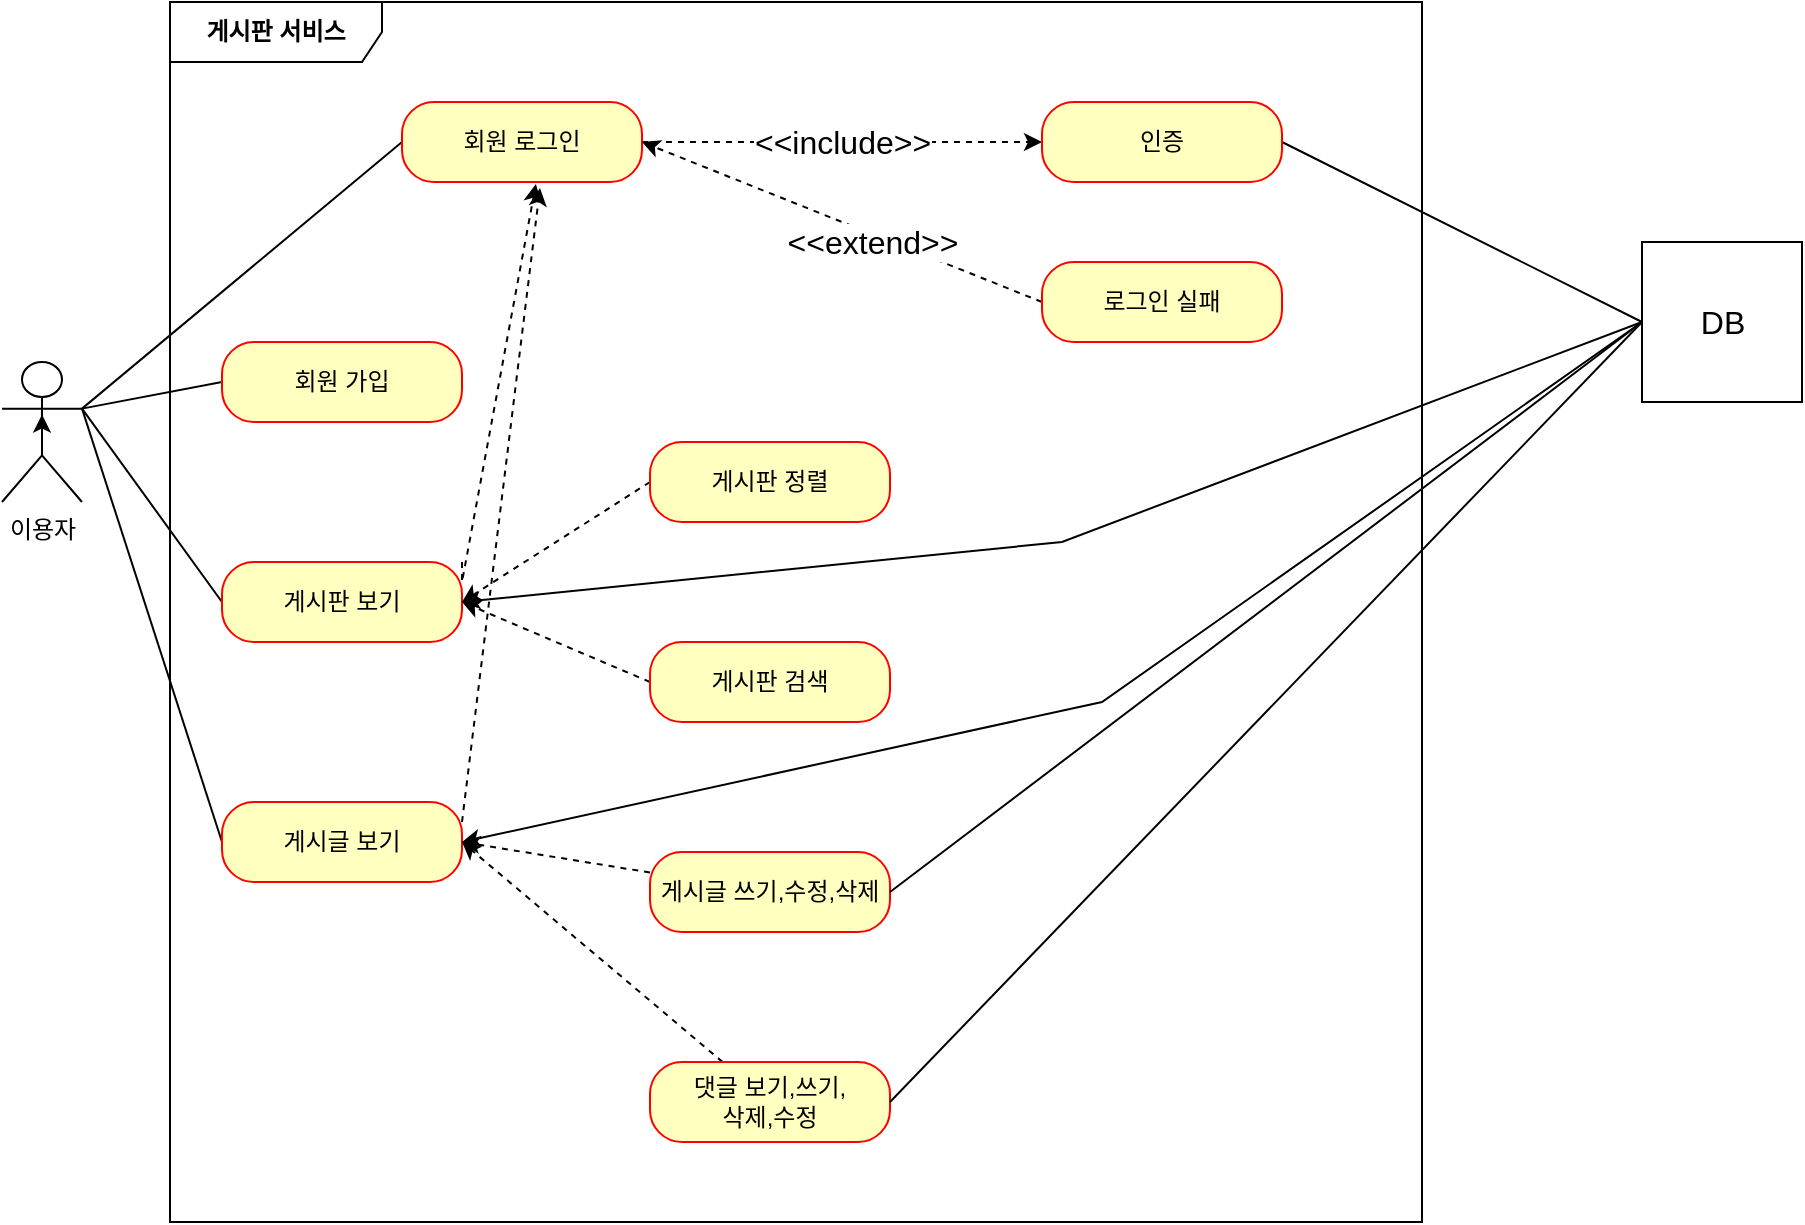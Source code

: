<mxfile version="20.8.13" type="github">
  <diagram name="페이지-1" id="kzrTbNwjVpUAAiW9tV3C">
    <mxGraphModel dx="1363" dy="765" grid="1" gridSize="10" guides="1" tooltips="1" connect="1" arrows="1" fold="1" page="1" pageScale="1" pageWidth="827" pageHeight="1169" math="0" shadow="0">
      <root>
        <mxCell id="0" />
        <mxCell id="1" parent="0" />
        <mxCell id="0ZVAY7hV2r7XPMm9iSAq-1" value="이용자&lt;br&gt;" style="shape=umlActor;verticalLabelPosition=bottom;verticalAlign=top;html=1;" vertex="1" parent="1">
          <mxGeometry x="30" y="300" width="40" height="70" as="geometry" />
        </mxCell>
        <mxCell id="0ZVAY7hV2r7XPMm9iSAq-6" value="게시판&amp;nbsp;서비스" style="shape=umlFrame;whiteSpace=wrap;html=1;width=106;height=30;fontStyle=1" vertex="1" parent="1">
          <mxGeometry x="114" y="120" width="626" height="610" as="geometry" />
        </mxCell>
        <mxCell id="0ZVAY7hV2r7XPMm9iSAq-7" style="edgeStyle=orthogonalEdgeStyle;rounded=0;orthogonalLoop=1;jettySize=auto;html=1;exitX=0.5;exitY=0.5;exitDx=0;exitDy=0;exitPerimeter=0;entryX=0.5;entryY=0.375;entryDx=0;entryDy=0;entryPerimeter=0;" edge="1" parent="1" source="0ZVAY7hV2r7XPMm9iSAq-1" target="0ZVAY7hV2r7XPMm9iSAq-1">
          <mxGeometry relative="1" as="geometry" />
        </mxCell>
        <mxCell id="0ZVAY7hV2r7XPMm9iSAq-29" style="rounded=0;orthogonalLoop=1;jettySize=auto;html=1;entryX=1;entryY=0.333;entryDx=0;entryDy=0;entryPerimeter=0;endArrow=none;endFill=0;exitX=0;exitY=0.5;exitDx=0;exitDy=0;" edge="1" parent="1" source="0ZVAY7hV2r7XPMm9iSAq-10" target="0ZVAY7hV2r7XPMm9iSAq-1">
          <mxGeometry relative="1" as="geometry">
            <mxPoint x="140" y="300" as="sourcePoint" />
          </mxGeometry>
        </mxCell>
        <mxCell id="0ZVAY7hV2r7XPMm9iSAq-10" value="회원 가입" style="rounded=1;whiteSpace=wrap;html=1;arcSize=40;fontColor=#000000;fillColor=#ffffc0;strokeColor=#ff0000;" vertex="1" parent="1">
          <mxGeometry x="140" y="290" width="120" height="40" as="geometry" />
        </mxCell>
        <mxCell id="0ZVAY7hV2r7XPMm9iSAq-31" style="edgeStyle=none;rounded=0;orthogonalLoop=1;jettySize=auto;html=1;entryX=1;entryY=0.333;entryDx=0;entryDy=0;entryPerimeter=0;endArrow=none;endFill=0;exitX=0;exitY=0.5;exitDx=0;exitDy=0;" edge="1" parent="1" source="0ZVAY7hV2r7XPMm9iSAq-14" target="0ZVAY7hV2r7XPMm9iSAq-1">
          <mxGeometry relative="1" as="geometry" />
        </mxCell>
        <mxCell id="0ZVAY7hV2r7XPMm9iSAq-37" style="edgeStyle=none;rounded=0;orthogonalLoop=1;jettySize=auto;html=1;entryX=0.558;entryY=1.025;entryDx=0;entryDy=0;dashed=1;fontSize=16;fontColor=none;endArrow=classic;endFill=1;exitX=1;exitY=0;exitDx=0;exitDy=0;entryPerimeter=0;" edge="1" parent="1" source="0ZVAY7hV2r7XPMm9iSAq-14" target="0ZVAY7hV2r7XPMm9iSAq-17">
          <mxGeometry relative="1" as="geometry">
            <Array as="points">
              <mxPoint x="260" y="410" />
            </Array>
          </mxGeometry>
        </mxCell>
        <mxCell id="0ZVAY7hV2r7XPMm9iSAq-14" value="게시판 보기" style="rounded=1;whiteSpace=wrap;html=1;arcSize=40;fontColor=#000000;fillColor=#ffffc0;strokeColor=#ff0000;" vertex="1" parent="1">
          <mxGeometry x="140" y="400" width="120" height="40" as="geometry" />
        </mxCell>
        <mxCell id="0ZVAY7hV2r7XPMm9iSAq-32" style="edgeStyle=none;rounded=0;orthogonalLoop=1;jettySize=auto;html=1;entryX=1;entryY=0.333;entryDx=0;entryDy=0;entryPerimeter=0;endArrow=none;endFill=0;exitX=0;exitY=0.5;exitDx=0;exitDy=0;" edge="1" parent="1" source="0ZVAY7hV2r7XPMm9iSAq-15" target="0ZVAY7hV2r7XPMm9iSAq-1">
          <mxGeometry relative="1" as="geometry" />
        </mxCell>
        <mxCell id="0ZVAY7hV2r7XPMm9iSAq-40" style="edgeStyle=none;rounded=0;orthogonalLoop=1;jettySize=auto;html=1;dashed=1;fontSize=16;fontColor=none;endArrow=classic;endFill=1;exitX=1;exitY=0.25;exitDx=0;exitDy=0;entryX=0.575;entryY=1.075;entryDx=0;entryDy=0;entryPerimeter=0;" edge="1" parent="1" source="0ZVAY7hV2r7XPMm9iSAq-15" target="0ZVAY7hV2r7XPMm9iSAq-17">
          <mxGeometry relative="1" as="geometry">
            <mxPoint x="320" y="210" as="targetPoint" />
          </mxGeometry>
        </mxCell>
        <mxCell id="0ZVAY7hV2r7XPMm9iSAq-15" value="게시글 보기" style="rounded=1;whiteSpace=wrap;html=1;arcSize=40;fontColor=#000000;fillColor=#ffffc0;strokeColor=#ff0000;" vertex="1" parent="1">
          <mxGeometry x="140" y="520" width="120" height="40" as="geometry" />
        </mxCell>
        <mxCell id="0ZVAY7hV2r7XPMm9iSAq-30" style="rounded=0;orthogonalLoop=1;jettySize=auto;html=1;entryX=1;entryY=0.333;entryDx=0;entryDy=0;entryPerimeter=0;endArrow=none;endFill=0;exitX=0;exitY=0.5;exitDx=0;exitDy=0;" edge="1" parent="1" source="0ZVAY7hV2r7XPMm9iSAq-17" target="0ZVAY7hV2r7XPMm9iSAq-1">
          <mxGeometry relative="1" as="geometry" />
        </mxCell>
        <mxCell id="0ZVAY7hV2r7XPMm9iSAq-33" style="edgeStyle=none;rounded=0;orthogonalLoop=1;jettySize=auto;html=1;entryX=0;entryY=0.5;entryDx=0;entryDy=0;endArrow=classic;endFill=1;dashed=1;" edge="1" parent="1" source="0ZVAY7hV2r7XPMm9iSAq-17" target="0ZVAY7hV2r7XPMm9iSAq-18">
          <mxGeometry relative="1" as="geometry" />
        </mxCell>
        <mxCell id="0ZVAY7hV2r7XPMm9iSAq-35" value="&amp;lt;&amp;lt;include&amp;gt;&amp;gt;" style="edgeLabel;html=1;align=center;verticalAlign=middle;resizable=0;points=[];fontSize=16;" vertex="1" connectable="0" parent="0ZVAY7hV2r7XPMm9iSAq-33">
          <mxGeometry relative="1" as="geometry">
            <mxPoint as="offset" />
          </mxGeometry>
        </mxCell>
        <mxCell id="0ZVAY7hV2r7XPMm9iSAq-17" value="회원 로그인" style="rounded=1;whiteSpace=wrap;html=1;arcSize=40;fontColor=#000000;fillColor=#ffffc0;strokeColor=#ff0000;" vertex="1" parent="1">
          <mxGeometry x="230" y="170" width="120" height="40" as="geometry" />
        </mxCell>
        <mxCell id="0ZVAY7hV2r7XPMm9iSAq-51" style="edgeStyle=none;rounded=0;orthogonalLoop=1;jettySize=auto;html=1;entryX=0;entryY=0.5;entryDx=0;entryDy=0;fontSize=16;fontColor=none;endArrow=none;endFill=0;exitX=1;exitY=0.5;exitDx=0;exitDy=0;" edge="1" parent="1" source="0ZVAY7hV2r7XPMm9iSAq-18" target="0ZVAY7hV2r7XPMm9iSAq-49">
          <mxGeometry relative="1" as="geometry" />
        </mxCell>
        <mxCell id="0ZVAY7hV2r7XPMm9iSAq-18" value="인증" style="rounded=1;whiteSpace=wrap;html=1;arcSize=40;fontColor=#000000;fillColor=#ffffc0;strokeColor=#ff0000;" vertex="1" parent="1">
          <mxGeometry x="550" y="170" width="120" height="40" as="geometry" />
        </mxCell>
        <mxCell id="0ZVAY7hV2r7XPMm9iSAq-34" value="&lt;font style=&quot;font-size: 16px;&quot;&gt;&amp;lt;&amp;lt;extend&amp;gt;&amp;gt;&lt;/font&gt;" style="edgeStyle=none;rounded=0;orthogonalLoop=1;jettySize=auto;html=1;entryX=1;entryY=0.5;entryDx=0;entryDy=0;endArrow=classic;endFill=1;exitX=0;exitY=0.5;exitDx=0;exitDy=0;dashed=1;" edge="1" parent="1" source="0ZVAY7hV2r7XPMm9iSAq-19" target="0ZVAY7hV2r7XPMm9iSAq-17">
          <mxGeometry x="-0.169" y="4" relative="1" as="geometry">
            <mxPoint as="offset" />
          </mxGeometry>
        </mxCell>
        <mxCell id="0ZVAY7hV2r7XPMm9iSAq-19" value="로그인 실패" style="rounded=1;whiteSpace=wrap;html=1;arcSize=40;fontColor=#000000;fillColor=#ffffc0;strokeColor=#ff0000;" vertex="1" parent="1">
          <mxGeometry x="550" y="250" width="120" height="40" as="geometry" />
        </mxCell>
        <mxCell id="0ZVAY7hV2r7XPMm9iSAq-41" style="edgeStyle=none;rounded=0;orthogonalLoop=1;jettySize=auto;html=1;entryX=1;entryY=0.5;entryDx=0;entryDy=0;dashed=1;fontSize=16;fontColor=none;endArrow=classic;endFill=1;exitX=0;exitY=0.5;exitDx=0;exitDy=0;" edge="1" parent="1" source="0ZVAY7hV2r7XPMm9iSAq-20" target="0ZVAY7hV2r7XPMm9iSAq-14">
          <mxGeometry relative="1" as="geometry" />
        </mxCell>
        <mxCell id="0ZVAY7hV2r7XPMm9iSAq-20" value="게시판 정렬" style="rounded=1;whiteSpace=wrap;html=1;arcSize=40;fontColor=#000000;fillColor=#ffffc0;strokeColor=#ff0000;" vertex="1" parent="1">
          <mxGeometry x="354" y="340" width="120" height="40" as="geometry" />
        </mxCell>
        <mxCell id="0ZVAY7hV2r7XPMm9iSAq-42" style="edgeStyle=none;rounded=0;orthogonalLoop=1;jettySize=auto;html=1;entryX=1;entryY=0.5;entryDx=0;entryDy=0;dashed=1;fontSize=16;fontColor=none;endArrow=classic;endFill=1;exitX=0;exitY=0.5;exitDx=0;exitDy=0;" edge="1" parent="1" source="0ZVAY7hV2r7XPMm9iSAq-21" target="0ZVAY7hV2r7XPMm9iSAq-14">
          <mxGeometry relative="1" as="geometry" />
        </mxCell>
        <mxCell id="0ZVAY7hV2r7XPMm9iSAq-21" value="게시판 검색" style="rounded=1;whiteSpace=wrap;html=1;arcSize=40;fontColor=#000000;fillColor=#ffffc0;strokeColor=#ff0000;" vertex="1" parent="1">
          <mxGeometry x="354" y="440" width="120" height="40" as="geometry" />
        </mxCell>
        <mxCell id="0ZVAY7hV2r7XPMm9iSAq-44" style="edgeStyle=none;rounded=0;orthogonalLoop=1;jettySize=auto;html=1;entryX=1;entryY=0.5;entryDx=0;entryDy=0;dashed=1;fontSize=16;fontColor=none;endArrow=classic;endFill=1;" edge="1" parent="1" source="0ZVAY7hV2r7XPMm9iSAq-22" target="0ZVAY7hV2r7XPMm9iSAq-15">
          <mxGeometry relative="1" as="geometry" />
        </mxCell>
        <mxCell id="0ZVAY7hV2r7XPMm9iSAq-22" value="게시글 쓰기,수정,삭제" style="rounded=1;whiteSpace=wrap;html=1;arcSize=40;fontColor=#000000;fillColor=#ffffc0;strokeColor=#ff0000;" vertex="1" parent="1">
          <mxGeometry x="354" y="545" width="120" height="40" as="geometry" />
        </mxCell>
        <mxCell id="0ZVAY7hV2r7XPMm9iSAq-45" style="edgeStyle=none;rounded=0;orthogonalLoop=1;jettySize=auto;html=1;entryX=1;entryY=0.5;entryDx=0;entryDy=0;dashed=1;fontSize=16;fontColor=none;endArrow=classic;endFill=1;" edge="1" parent="1" source="0ZVAY7hV2r7XPMm9iSAq-23" target="0ZVAY7hV2r7XPMm9iSAq-15">
          <mxGeometry relative="1" as="geometry" />
        </mxCell>
        <mxCell id="0ZVAY7hV2r7XPMm9iSAq-23" value="댓글 보기,쓰기,&lt;br&gt;삭제,수정" style="rounded=1;whiteSpace=wrap;html=1;arcSize=40;fontColor=#000000;fillColor=#ffffc0;strokeColor=#ff0000;" vertex="1" parent="1">
          <mxGeometry x="354" y="650" width="120" height="40" as="geometry" />
        </mxCell>
        <mxCell id="0ZVAY7hV2r7XPMm9iSAq-52" style="edgeStyle=none;rounded=0;orthogonalLoop=1;jettySize=auto;html=1;entryX=1;entryY=0.5;entryDx=0;entryDy=0;fontSize=16;fontColor=none;endArrow=classic;endFill=1;exitX=0;exitY=0.5;exitDx=0;exitDy=0;" edge="1" parent="1" source="0ZVAY7hV2r7XPMm9iSAq-49" target="0ZVAY7hV2r7XPMm9iSAq-14">
          <mxGeometry relative="1" as="geometry">
            <Array as="points">
              <mxPoint x="560" y="390" />
            </Array>
          </mxGeometry>
        </mxCell>
        <mxCell id="0ZVAY7hV2r7XPMm9iSAq-53" style="edgeStyle=none;rounded=0;orthogonalLoop=1;jettySize=auto;html=1;entryX=1;entryY=0.5;entryDx=0;entryDy=0;fontSize=16;fontColor=none;endArrow=classic;endFill=1;exitX=0;exitY=0.5;exitDx=0;exitDy=0;" edge="1" parent="1" source="0ZVAY7hV2r7XPMm9iSAq-49" target="0ZVAY7hV2r7XPMm9iSAq-15">
          <mxGeometry relative="1" as="geometry">
            <Array as="points">
              <mxPoint x="580" y="470" />
            </Array>
          </mxGeometry>
        </mxCell>
        <mxCell id="0ZVAY7hV2r7XPMm9iSAq-55" style="edgeStyle=none;rounded=0;orthogonalLoop=1;jettySize=auto;html=1;entryX=1;entryY=0.5;entryDx=0;entryDy=0;fontSize=16;fontColor=none;endArrow=none;endFill=0;exitX=0;exitY=0.5;exitDx=0;exitDy=0;" edge="1" parent="1" source="0ZVAY7hV2r7XPMm9iSAq-49" target="0ZVAY7hV2r7XPMm9iSAq-22">
          <mxGeometry relative="1" as="geometry" />
        </mxCell>
        <mxCell id="0ZVAY7hV2r7XPMm9iSAq-56" style="edgeStyle=none;rounded=0;orthogonalLoop=1;jettySize=auto;html=1;entryX=1;entryY=0.5;entryDx=0;entryDy=0;fontSize=16;fontColor=none;endArrow=none;endFill=0;exitX=0;exitY=0.5;exitDx=0;exitDy=0;" edge="1" parent="1" source="0ZVAY7hV2r7XPMm9iSAq-49" target="0ZVAY7hV2r7XPMm9iSAq-23">
          <mxGeometry relative="1" as="geometry" />
        </mxCell>
        <mxCell id="0ZVAY7hV2r7XPMm9iSAq-49" value="DB" style="html=1;dropTarget=0;fontSize=16;fontColor=none;" vertex="1" parent="1">
          <mxGeometry x="850" y="240" width="80" height="80" as="geometry" />
        </mxCell>
      </root>
    </mxGraphModel>
  </diagram>
</mxfile>
